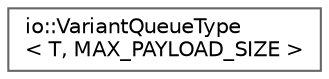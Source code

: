 digraph "Graphical Class Hierarchy"
{
 // LATEX_PDF_SIZE
  bgcolor="transparent";
  edge [fontname=Helvetica,fontsize=10,labelfontname=Helvetica,labelfontsize=10];
  node [fontname=Helvetica,fontsize=10,shape=box,height=0.2,width=0.4];
  rankdir="LR";
  Node0 [id="Node000000",label="io::VariantQueueType\l\< T, MAX_PAYLOAD_SIZE \>",height=0.2,width=0.4,color="grey40", fillcolor="white", style="filled",URL="$d2/dc7/structio_1_1VariantQueueType.html",tooltip=" "];
}
